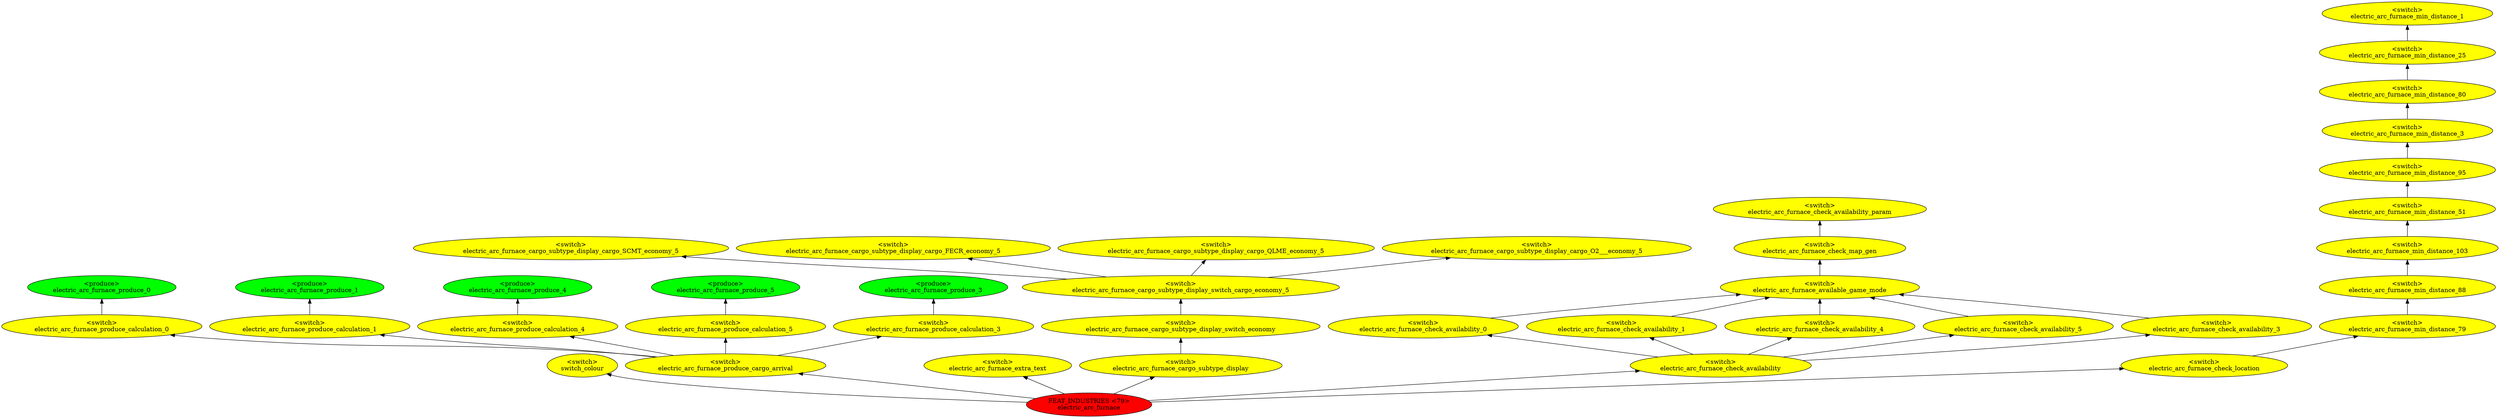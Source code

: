 digraph {
rankdir="BT"
switch_colour [fillcolor=yellow style="filled" label="<switch>\nswitch_colour"]
electric_arc_furnace_produce_0 [fillcolor=green style="filled" label="<produce>\nelectric_arc_furnace_produce_0"]
electric_arc_furnace_produce_calculation_0 [fillcolor=yellow style="filled" label="<switch>\nelectric_arc_furnace_produce_calculation_0"]
electric_arc_furnace_produce_1 [fillcolor=green style="filled" label="<produce>\nelectric_arc_furnace_produce_1"]
electric_arc_furnace_produce_calculation_1 [fillcolor=yellow style="filled" label="<switch>\nelectric_arc_furnace_produce_calculation_1"]
electric_arc_furnace_produce_4 [fillcolor=green style="filled" label="<produce>\nelectric_arc_furnace_produce_4"]
electric_arc_furnace_produce_calculation_4 [fillcolor=yellow style="filled" label="<switch>\nelectric_arc_furnace_produce_calculation_4"]
electric_arc_furnace_produce_5 [fillcolor=green style="filled" label="<produce>\nelectric_arc_furnace_produce_5"]
electric_arc_furnace_produce_calculation_5 [fillcolor=yellow style="filled" label="<switch>\nelectric_arc_furnace_produce_calculation_5"]
electric_arc_furnace_produce_3 [fillcolor=green style="filled" label="<produce>\nelectric_arc_furnace_produce_3"]
electric_arc_furnace_produce_calculation_3 [fillcolor=yellow style="filled" label="<switch>\nelectric_arc_furnace_produce_calculation_3"]
electric_arc_furnace_produce_cargo_arrival [fillcolor=yellow style="filled" label="<switch>\nelectric_arc_furnace_produce_cargo_arrival"]
electric_arc_furnace_extra_text [fillcolor=yellow style="filled" label="<switch>\nelectric_arc_furnace_extra_text"]
electric_arc_furnace_cargo_subtype_display_cargo_SCMT_economy_5 [fillcolor=yellow style="filled" label="<switch>\nelectric_arc_furnace_cargo_subtype_display_cargo_SCMT_economy_5"]
electric_arc_furnace_cargo_subtype_display_cargo_FECR_economy_5 [fillcolor=yellow style="filled" label="<switch>\nelectric_arc_furnace_cargo_subtype_display_cargo_FECR_economy_5"]
electric_arc_furnace_cargo_subtype_display_cargo_QLME_economy_5 [fillcolor=yellow style="filled" label="<switch>\nelectric_arc_furnace_cargo_subtype_display_cargo_QLME_economy_5"]
electric_arc_furnace_cargo_subtype_display_cargo_O2___economy_5 [fillcolor=yellow style="filled" label="<switch>\nelectric_arc_furnace_cargo_subtype_display_cargo_O2___economy_5"]
electric_arc_furnace_cargo_subtype_display_switch_cargo_economy_5 [fillcolor=yellow style="filled" label="<switch>\nelectric_arc_furnace_cargo_subtype_display_switch_cargo_economy_5"]
electric_arc_furnace_cargo_subtype_display_switch_economy [fillcolor=yellow style="filled" label="<switch>\nelectric_arc_furnace_cargo_subtype_display_switch_economy"]
electric_arc_furnace_cargo_subtype_display [fillcolor=yellow style="filled" label="<switch>\nelectric_arc_furnace_cargo_subtype_display"]
electric_arc_furnace_check_availability_param [fillcolor=yellow style="filled" label="<switch>\nelectric_arc_furnace_check_availability_param"]
electric_arc_furnace_check_map_gen [fillcolor=yellow style="filled" label="<switch>\nelectric_arc_furnace_check_map_gen"]
electric_arc_furnace_available_game_mode [fillcolor=yellow style="filled" label="<switch>\nelectric_arc_furnace_available_game_mode"]
electric_arc_furnace_check_availability_0 [fillcolor=yellow style="filled" label="<switch>\nelectric_arc_furnace_check_availability_0"]
electric_arc_furnace_check_availability_1 [fillcolor=yellow style="filled" label="<switch>\nelectric_arc_furnace_check_availability_1"]
electric_arc_furnace_check_availability_4 [fillcolor=yellow style="filled" label="<switch>\nelectric_arc_furnace_check_availability_4"]
electric_arc_furnace_check_availability_5 [fillcolor=yellow style="filled" label="<switch>\nelectric_arc_furnace_check_availability_5"]
electric_arc_furnace_check_availability_3 [fillcolor=yellow style="filled" label="<switch>\nelectric_arc_furnace_check_availability_3"]
electric_arc_furnace_check_availability [fillcolor=yellow style="filled" label="<switch>\nelectric_arc_furnace_check_availability"]
electric_arc_furnace_min_distance_1 [fillcolor=yellow style="filled" label="<switch>\nelectric_arc_furnace_min_distance_1"]
electric_arc_furnace_min_distance_25 [fillcolor=yellow style="filled" label="<switch>\nelectric_arc_furnace_min_distance_25"]
electric_arc_furnace_min_distance_80 [fillcolor=yellow style="filled" label="<switch>\nelectric_arc_furnace_min_distance_80"]
electric_arc_furnace_min_distance_3 [fillcolor=yellow style="filled" label="<switch>\nelectric_arc_furnace_min_distance_3"]
electric_arc_furnace_min_distance_95 [fillcolor=yellow style="filled" label="<switch>\nelectric_arc_furnace_min_distance_95"]
electric_arc_furnace_min_distance_51 [fillcolor=yellow style="filled" label="<switch>\nelectric_arc_furnace_min_distance_51"]
electric_arc_furnace_min_distance_103 [fillcolor=yellow style="filled" label="<switch>\nelectric_arc_furnace_min_distance_103"]
electric_arc_furnace_min_distance_88 [fillcolor=yellow style="filled" label="<switch>\nelectric_arc_furnace_min_distance_88"]
electric_arc_furnace_min_distance_79 [fillcolor=yellow style="filled" label="<switch>\nelectric_arc_furnace_min_distance_79"]
electric_arc_furnace_check_location [fillcolor=yellow style="filled" label="<switch>\nelectric_arc_furnace_check_location"]
electric_arc_furnace [fillcolor=red style="filled" label="FEAT_INDUSTRIES <79>\nelectric_arc_furnace"]
electric_arc_furnace_check_availability_0->electric_arc_furnace_available_game_mode
electric_arc_furnace_min_distance_103->electric_arc_furnace_min_distance_51
electric_arc_furnace->electric_arc_furnace_extra_text
electric_arc_furnace_cargo_subtype_display_switch_cargo_economy_5->electric_arc_furnace_cargo_subtype_display_cargo_FECR_economy_5
electric_arc_furnace->electric_arc_furnace_check_availability
electric_arc_furnace->electric_arc_furnace_cargo_subtype_display
electric_arc_furnace->electric_arc_furnace_check_location
electric_arc_furnace_check_availability->electric_arc_furnace_check_availability_0
electric_arc_furnace_min_distance_79->electric_arc_furnace_min_distance_88
electric_arc_furnace_min_distance_51->electric_arc_furnace_min_distance_95
electric_arc_furnace_available_game_mode->electric_arc_furnace_check_map_gen
electric_arc_furnace_produce_calculation_4->electric_arc_furnace_produce_4
electric_arc_furnace_check_availability->electric_arc_furnace_check_availability_1
electric_arc_furnace_cargo_subtype_display_switch_economy->electric_arc_furnace_cargo_subtype_display_switch_cargo_economy_5
electric_arc_furnace_check_availability_3->electric_arc_furnace_available_game_mode
electric_arc_furnace_produce_calculation_0->electric_arc_furnace_produce_0
electric_arc_furnace_check_map_gen->electric_arc_furnace_check_availability_param
electric_arc_furnace_min_distance_95->electric_arc_furnace_min_distance_3
electric_arc_furnace_min_distance_80->electric_arc_furnace_min_distance_25
electric_arc_furnace_produce_cargo_arrival->electric_arc_furnace_produce_calculation_3
electric_arc_furnace_produce_cargo_arrival->electric_arc_furnace_produce_calculation_1
electric_arc_furnace_check_availability_5->electric_arc_furnace_available_game_mode
electric_arc_furnace_min_distance_88->electric_arc_furnace_min_distance_103
electric_arc_furnace_cargo_subtype_display_switch_cargo_economy_5->electric_arc_furnace_cargo_subtype_display_cargo_QLME_economy_5
electric_arc_furnace_produce_cargo_arrival->electric_arc_furnace_produce_calculation_0
electric_arc_furnace_check_availability_4->electric_arc_furnace_available_game_mode
electric_arc_furnace_check_availability->electric_arc_furnace_check_availability_3
electric_arc_furnace_check_availability_1->electric_arc_furnace_available_game_mode
electric_arc_furnace_cargo_subtype_display->electric_arc_furnace_cargo_subtype_display_switch_economy
electric_arc_furnace_produce_calculation_5->electric_arc_furnace_produce_5
electric_arc_furnace_produce_cargo_arrival->electric_arc_furnace_produce_calculation_4
electric_arc_furnace_check_location->electric_arc_furnace_min_distance_79
electric_arc_furnace_cargo_subtype_display_switch_cargo_economy_5->electric_arc_furnace_cargo_subtype_display_cargo_SCMT_economy_5
electric_arc_furnace_min_distance_3->electric_arc_furnace_min_distance_80
electric_arc_furnace_check_availability->electric_arc_furnace_check_availability_5
electric_arc_furnace_cargo_subtype_display_switch_cargo_economy_5->electric_arc_furnace_cargo_subtype_display_cargo_O2___economy_5
electric_arc_furnace_check_availability->electric_arc_furnace_check_availability_4
electric_arc_furnace_produce_calculation_1->electric_arc_furnace_produce_1
electric_arc_furnace->switch_colour
electric_arc_furnace->electric_arc_furnace_produce_cargo_arrival
electric_arc_furnace_produce_cargo_arrival->electric_arc_furnace_produce_calculation_5
electric_arc_furnace_produce_calculation_3->electric_arc_furnace_produce_3
electric_arc_furnace_min_distance_25->electric_arc_furnace_min_distance_1
}
